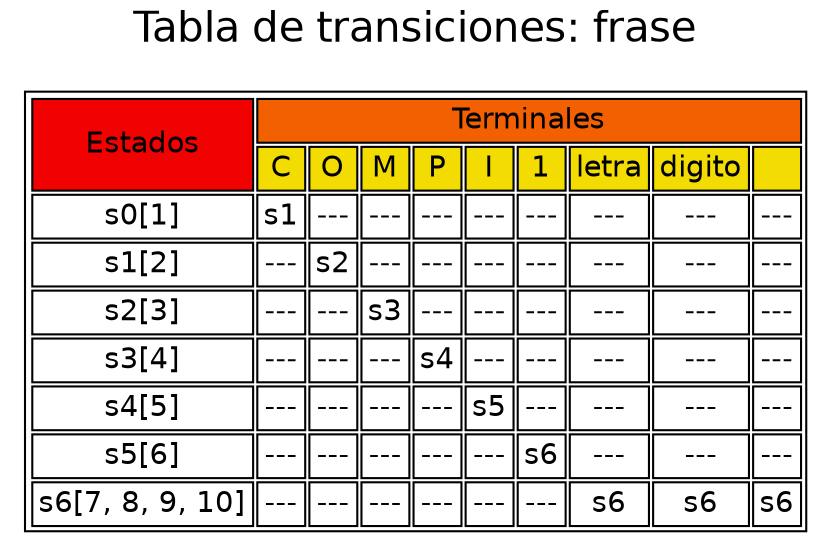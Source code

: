 digraph tabla_siguientes {

graph [
newrank = true,
nodesep = 0.3,
ranksep = 0.2,
overlap = true,
splines = false,
] 

node  [shape=none fontname=Helvetica]

nodo1 [ label = <

<table>

<tr>

<td rowspan="2" bgcolor="#F20101" >Estados</td>

<td colspan="9" bgcolor="#F26001" >Terminales</td>

</tr>

<tr>

<td bgcolor="#F2DC01">C</td>

<td bgcolor="#F2DC01">O</td>

<td bgcolor="#F2DC01">M</td>

<td bgcolor="#F2DC01">P</td>

<td bgcolor="#F2DC01">I</td>

<td bgcolor="#F2DC01">1</td>

<td bgcolor="#F2DC01">letra</td>

<td bgcolor="#F2DC01">digito</td>

<td bgcolor="#F2DC01"> </td>

</tr>

<tr>
<td>s0[1]</td>
<td>s1</td>
<td>---</td>
<td>---</td>
<td>---</td>
<td>---</td>
<td>---</td>
<td>---</td>
<td>---</td>
<td>---</td>
</tr>
<tr>
<td>s1[2]</td>
<td>---</td>
<td>s2</td>
<td>---</td>
<td>---</td>
<td>---</td>
<td>---</td>
<td>---</td>
<td>---</td>
<td>---</td>
</tr>
<tr>
<td>s2[3]</td>
<td>---</td>
<td>---</td>
<td>s3</td>
<td>---</td>
<td>---</td>
<td>---</td>
<td>---</td>
<td>---</td>
<td>---</td>
</tr>
<tr>
<td>s3[4]</td>
<td>---</td>
<td>---</td>
<td>---</td>
<td>s4</td>
<td>---</td>
<td>---</td>
<td>---</td>
<td>---</td>
<td>---</td>
</tr>
<tr>
<td>s4[5]</td>
<td>---</td>
<td>---</td>
<td>---</td>
<td>---</td>
<td>s5</td>
<td>---</td>
<td>---</td>
<td>---</td>
<td>---</td>
</tr>
<tr>
<td>s5[6]</td>
<td>---</td>
<td>---</td>
<td>---</td>
<td>---</td>
<td>---</td>
<td>s6</td>
<td>---</td>
<td>---</td>
<td>---</td>
</tr>
<tr>
<td>s6[7, 8, 9, 10]</td>
<td>---</td>
<td>---</td>
<td>---</td>
<td>---</td>
<td>---</td>
<td>---</td>
<td>s6</td>
<td>s6</td>
<td>s6</td>
</tr>
</table>>];

	LKD [
fontsize = 20,
label = "Tabla de transiciones: frase",
shape = plain,
style = ""]

LKD -> nodo1 [style = invis]

} 


